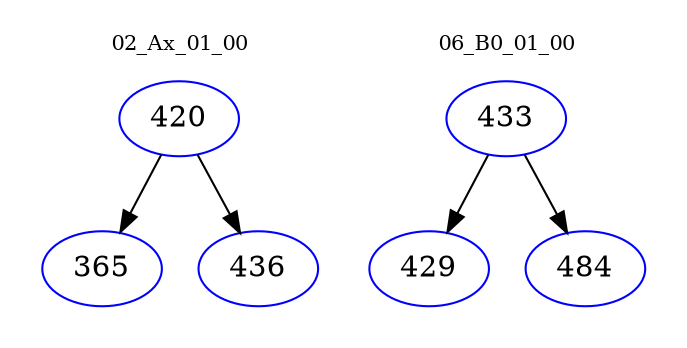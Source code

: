 digraph{
subgraph cluster_0 {
color = white
label = "02_Ax_01_00";
fontsize=10;
T0_420 [label="420", color="blue"]
T0_420 -> T0_365 [color="black"]
T0_365 [label="365", color="blue"]
T0_420 -> T0_436 [color="black"]
T0_436 [label="436", color="blue"]
}
subgraph cluster_1 {
color = white
label = "06_B0_01_00";
fontsize=10;
T1_433 [label="433", color="blue"]
T1_433 -> T1_429 [color="black"]
T1_429 [label="429", color="blue"]
T1_433 -> T1_484 [color="black"]
T1_484 [label="484", color="blue"]
}
}
